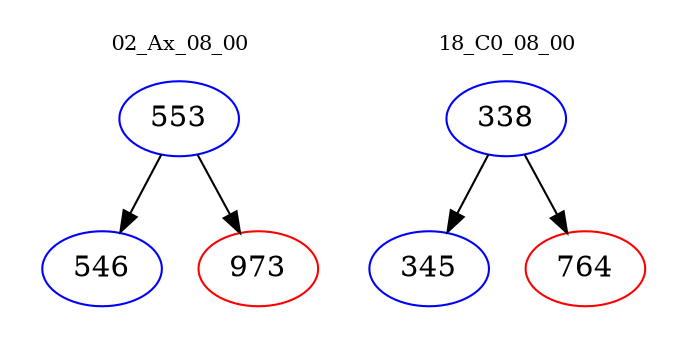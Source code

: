 digraph{
subgraph cluster_0 {
color = white
label = "02_Ax_08_00";
fontsize=10;
T0_553 [label="553", color="blue"]
T0_553 -> T0_546 [color="black"]
T0_546 [label="546", color="blue"]
T0_553 -> T0_973 [color="black"]
T0_973 [label="973", color="red"]
}
subgraph cluster_1 {
color = white
label = "18_C0_08_00";
fontsize=10;
T1_338 [label="338", color="blue"]
T1_338 -> T1_345 [color="black"]
T1_345 [label="345", color="blue"]
T1_338 -> T1_764 [color="black"]
T1_764 [label="764", color="red"]
}
}
